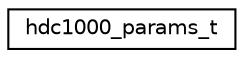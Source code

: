 digraph "Graphical Class Hierarchy"
{
 // LATEX_PDF_SIZE
  edge [fontname="Helvetica",fontsize="10",labelfontname="Helvetica",labelfontsize="10"];
  node [fontname="Helvetica",fontsize="10",shape=record];
  rankdir="LR";
  Node0 [label="hdc1000_params_t",height=0.2,width=0.4,color="black", fillcolor="white", style="filled",URL="$structhdc1000__params__t.html",tooltip="Parameters needed for device initialization."];
}
